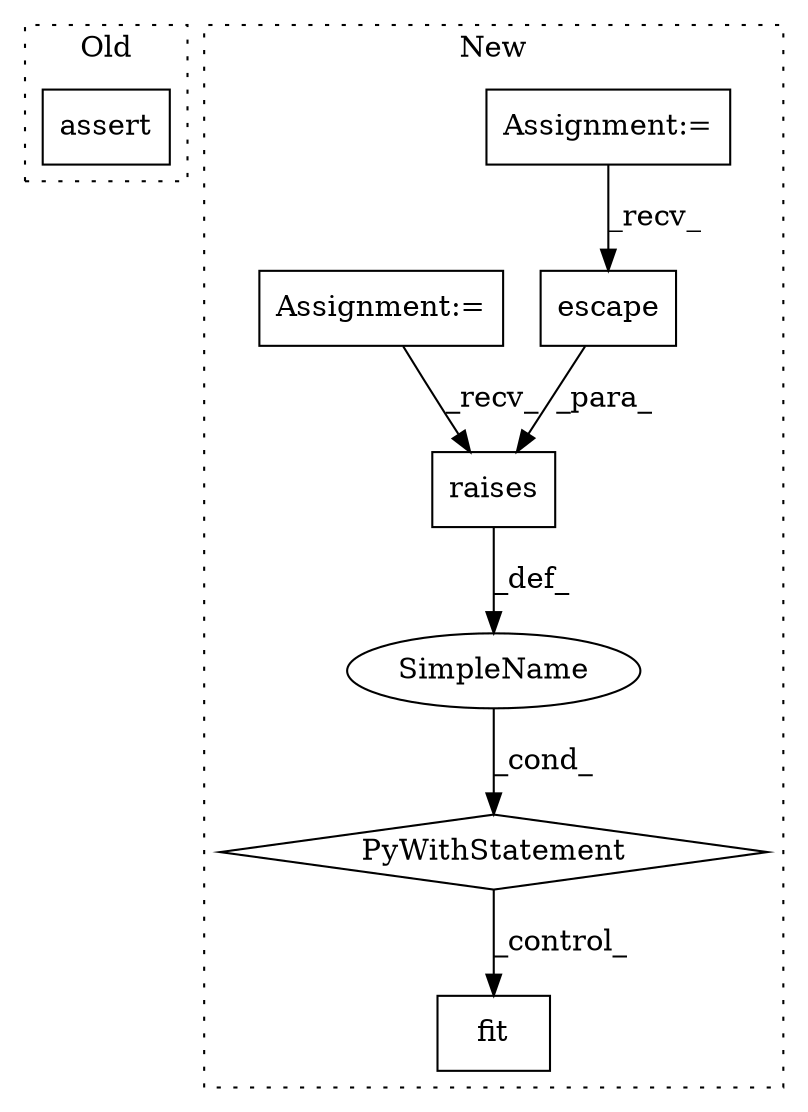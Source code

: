 digraph G {
subgraph cluster0 {
1 [label="assert" a="32" s="21798,21853" l="21,1" shape="box"];
label = "Old";
style="dotted";
}
subgraph cluster1 {
2 [label="escape" a="32" s="22505,22571" l="7,1" shape="box"];
3 [label="Assignment:=" a="7" s="21946" l="2" shape="box"];
4 [label="PyWithStatement" a="104" s="22659,22704" l="10,2" shape="diamond"];
5 [label="Assignment:=" a="7" s="21861" l="6" shape="box"];
6 [label="raises" a="32" s="22676,22703" l="7,1" shape="box"];
7 [label="SimpleName" a="42" s="" l="" shape="ellipse"];
8 [label="fit" a="32" s="22718,22725" l="4,1" shape="box"];
label = "New";
style="dotted";
}
2 -> 6 [label="_para_"];
3 -> 2 [label="_recv_"];
4 -> 8 [label="_control_"];
5 -> 6 [label="_recv_"];
6 -> 7 [label="_def_"];
7 -> 4 [label="_cond_"];
}